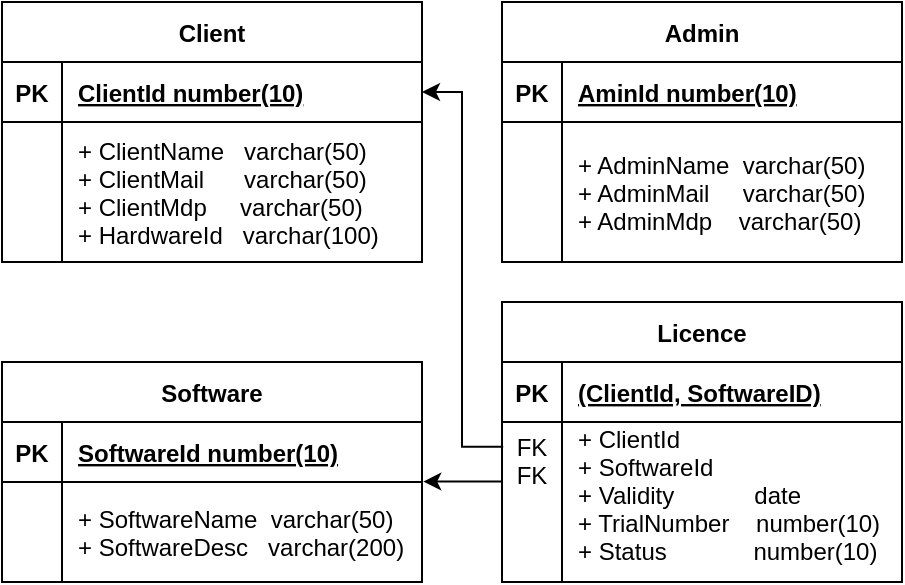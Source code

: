 <mxfile version="15.9.4" type="device"><diagram id="PUnE2fWHe9imFdhAeyoa" name="Page-1"><mxGraphModel dx="813" dy="439" grid="1" gridSize="10" guides="1" tooltips="1" connect="1" arrows="1" fold="1" page="1" pageScale="1" pageWidth="827" pageHeight="1169" math="0" shadow="0"><root><mxCell id="0"/><mxCell id="1" parent="0"/><mxCell id="JQrATGbVUNHpX_JN0NoZ-1" value="Client" style="shape=table;startSize=30;container=1;collapsible=1;childLayout=tableLayout;fixedRows=1;rowLines=0;fontStyle=1;align=center;resizeLast=1;" vertex="1" parent="1"><mxGeometry x="250" y="210" width="210" height="130" as="geometry"/></mxCell><mxCell id="JQrATGbVUNHpX_JN0NoZ-2" value="" style="shape=partialRectangle;collapsible=0;dropTarget=0;pointerEvents=0;fillColor=none;points=[[0,0.5],[1,0.5]];portConstraint=eastwest;top=0;left=0;right=0;bottom=1;" vertex="1" parent="JQrATGbVUNHpX_JN0NoZ-1"><mxGeometry y="30" width="210" height="30" as="geometry"/></mxCell><mxCell id="JQrATGbVUNHpX_JN0NoZ-3" value="PK" style="shape=partialRectangle;overflow=hidden;connectable=0;fillColor=none;top=0;left=0;bottom=0;right=0;fontStyle=1;" vertex="1" parent="JQrATGbVUNHpX_JN0NoZ-2"><mxGeometry width="30" height="30" as="geometry"><mxRectangle width="30" height="30" as="alternateBounds"/></mxGeometry></mxCell><mxCell id="JQrATGbVUNHpX_JN0NoZ-4" value="ClientId number(10)" style="shape=partialRectangle;overflow=hidden;connectable=0;fillColor=none;top=0;left=0;bottom=0;right=0;align=left;spacingLeft=6;fontStyle=5;" vertex="1" parent="JQrATGbVUNHpX_JN0NoZ-2"><mxGeometry x="30" width="180" height="30" as="geometry"><mxRectangle width="180" height="30" as="alternateBounds"/></mxGeometry></mxCell><mxCell id="JQrATGbVUNHpX_JN0NoZ-5" value="" style="shape=partialRectangle;collapsible=0;dropTarget=0;pointerEvents=0;fillColor=none;points=[[0,0.5],[1,0.5]];portConstraint=eastwest;top=0;left=0;right=0;bottom=0;" vertex="1" parent="JQrATGbVUNHpX_JN0NoZ-1"><mxGeometry y="60" width="210" height="70" as="geometry"/></mxCell><mxCell id="JQrATGbVUNHpX_JN0NoZ-6" value="" style="shape=partialRectangle;overflow=hidden;connectable=0;fillColor=none;top=0;left=0;bottom=0;right=0;" vertex="1" parent="JQrATGbVUNHpX_JN0NoZ-5"><mxGeometry width="30" height="70" as="geometry"><mxRectangle width="30" height="70" as="alternateBounds"/></mxGeometry></mxCell><mxCell id="JQrATGbVUNHpX_JN0NoZ-7" value="+ ClientName   varchar(50) &#xA;+ ClientMail      varchar(50) &#xA;+ ClientMdp     varchar(50) &#xA;+ HardwareId   varchar(100)" style="shape=partialRectangle;overflow=hidden;connectable=0;fillColor=none;top=0;left=0;bottom=0;right=0;align=left;spacingLeft=6;" vertex="1" parent="JQrATGbVUNHpX_JN0NoZ-5"><mxGeometry x="30" width="180" height="70" as="geometry"><mxRectangle width="180" height="70" as="alternateBounds"/></mxGeometry></mxCell><mxCell id="JQrATGbVUNHpX_JN0NoZ-8" value="Software" style="shape=table;startSize=30;container=1;collapsible=1;childLayout=tableLayout;fixedRows=1;rowLines=0;fontStyle=1;align=center;resizeLast=1;" vertex="1" parent="1"><mxGeometry x="250" y="390" width="210" height="110" as="geometry"/></mxCell><mxCell id="JQrATGbVUNHpX_JN0NoZ-9" value="" style="shape=partialRectangle;collapsible=0;dropTarget=0;pointerEvents=0;fillColor=none;points=[[0,0.5],[1,0.5]];portConstraint=eastwest;top=0;left=0;right=0;bottom=1;" vertex="1" parent="JQrATGbVUNHpX_JN0NoZ-8"><mxGeometry y="30" width="210" height="30" as="geometry"/></mxCell><mxCell id="JQrATGbVUNHpX_JN0NoZ-10" value="PK" style="shape=partialRectangle;overflow=hidden;connectable=0;fillColor=none;top=0;left=0;bottom=0;right=0;fontStyle=1;" vertex="1" parent="JQrATGbVUNHpX_JN0NoZ-9"><mxGeometry width="30" height="30" as="geometry"><mxRectangle width="30" height="30" as="alternateBounds"/></mxGeometry></mxCell><mxCell id="JQrATGbVUNHpX_JN0NoZ-11" value="SoftwareId number(10)" style="shape=partialRectangle;overflow=hidden;connectable=0;fillColor=none;top=0;left=0;bottom=0;right=0;align=left;spacingLeft=6;fontStyle=5;" vertex="1" parent="JQrATGbVUNHpX_JN0NoZ-9"><mxGeometry x="30" width="180" height="30" as="geometry"><mxRectangle width="180" height="30" as="alternateBounds"/></mxGeometry></mxCell><mxCell id="JQrATGbVUNHpX_JN0NoZ-12" value="" style="shape=partialRectangle;collapsible=0;dropTarget=0;pointerEvents=0;fillColor=none;points=[[0,0.5],[1,0.5]];portConstraint=eastwest;top=0;left=0;right=0;bottom=0;" vertex="1" parent="JQrATGbVUNHpX_JN0NoZ-8"><mxGeometry y="60" width="210" height="50" as="geometry"/></mxCell><mxCell id="JQrATGbVUNHpX_JN0NoZ-13" value="" style="shape=partialRectangle;overflow=hidden;connectable=0;fillColor=none;top=0;left=0;bottom=0;right=0;" vertex="1" parent="JQrATGbVUNHpX_JN0NoZ-12"><mxGeometry width="30" height="50" as="geometry"><mxRectangle width="30" height="50" as="alternateBounds"/></mxGeometry></mxCell><mxCell id="JQrATGbVUNHpX_JN0NoZ-14" value="+ SoftwareName  varchar(50)   &#xA;+ SoftwareDesc   varchar(200) " style="shape=partialRectangle;overflow=hidden;connectable=0;fillColor=none;top=0;left=0;bottom=0;right=0;align=left;spacingLeft=6;verticalAlign=middle;" vertex="1" parent="JQrATGbVUNHpX_JN0NoZ-12"><mxGeometry x="30" width="180" height="50" as="geometry"><mxRectangle width="180" height="50" as="alternateBounds"/></mxGeometry></mxCell><mxCell id="JQrATGbVUNHpX_JN0NoZ-15" value="Licence" style="shape=table;startSize=30;container=1;collapsible=1;childLayout=tableLayout;fixedRows=1;rowLines=0;fontStyle=1;align=center;resizeLast=1;verticalAlign=middle;" vertex="1" parent="1"><mxGeometry x="500" y="360" width="200" height="140" as="geometry"/></mxCell><mxCell id="JQrATGbVUNHpX_JN0NoZ-16" value="" style="shape=partialRectangle;collapsible=0;dropTarget=0;pointerEvents=0;fillColor=none;points=[[0,0.5],[1,0.5]];portConstraint=eastwest;top=0;left=0;right=0;bottom=1;" vertex="1" parent="JQrATGbVUNHpX_JN0NoZ-15"><mxGeometry y="30" width="200" height="30" as="geometry"/></mxCell><mxCell id="JQrATGbVUNHpX_JN0NoZ-17" value="PK" style="shape=partialRectangle;overflow=hidden;connectable=0;fillColor=none;top=0;left=0;bottom=0;right=0;fontStyle=1;" vertex="1" parent="JQrATGbVUNHpX_JN0NoZ-16"><mxGeometry width="30" height="30" as="geometry"><mxRectangle width="30" height="30" as="alternateBounds"/></mxGeometry></mxCell><mxCell id="JQrATGbVUNHpX_JN0NoZ-18" value="(ClientId, SoftwareID)" style="shape=partialRectangle;overflow=hidden;connectable=0;fillColor=none;top=0;left=0;bottom=0;right=0;align=left;spacingLeft=6;fontStyle=5;" vertex="1" parent="JQrATGbVUNHpX_JN0NoZ-16"><mxGeometry x="30" width="170" height="30" as="geometry"><mxRectangle width="170" height="30" as="alternateBounds"/></mxGeometry></mxCell><mxCell id="JQrATGbVUNHpX_JN0NoZ-19" value="" style="shape=partialRectangle;collapsible=0;dropTarget=0;pointerEvents=0;fillColor=none;points=[[0,0.5],[1,0.5]];portConstraint=eastwest;top=0;left=0;right=0;bottom=0;" vertex="1" parent="JQrATGbVUNHpX_JN0NoZ-15"><mxGeometry y="60" width="200" height="80" as="geometry"/></mxCell><mxCell id="JQrATGbVUNHpX_JN0NoZ-20" value="FK&#xA;FK&#xA;&#xA;&#xA;" style="shape=partialRectangle;overflow=hidden;connectable=0;fillColor=none;top=0;left=0;bottom=0;right=0;" vertex="1" parent="JQrATGbVUNHpX_JN0NoZ-19"><mxGeometry width="30" height="80" as="geometry"><mxRectangle width="30" height="80" as="alternateBounds"/></mxGeometry></mxCell><mxCell id="JQrATGbVUNHpX_JN0NoZ-21" value="+ ClientId&#xA;+ SoftwareId&#xA;+ Validity            date              &#xA;+ TrialNumber    number(10) &#xA;+ Status             number(10) &#xA;" style="shape=partialRectangle;overflow=hidden;connectable=0;fillColor=none;top=0;left=0;bottom=0;right=0;align=left;spacingLeft=6;verticalAlign=middle;" vertex="1" parent="JQrATGbVUNHpX_JN0NoZ-19"><mxGeometry x="30" width="170" height="80" as="geometry"><mxRectangle width="170" height="80" as="alternateBounds"/></mxGeometry></mxCell><mxCell id="JQrATGbVUNHpX_JN0NoZ-22" value="Admin" style="shape=table;startSize=30;container=1;collapsible=1;childLayout=tableLayout;fixedRows=1;rowLines=0;fontStyle=1;align=center;resizeLast=1;" vertex="1" parent="1"><mxGeometry x="500" y="210" width="200" height="130" as="geometry"/></mxCell><mxCell id="JQrATGbVUNHpX_JN0NoZ-23" value="" style="shape=partialRectangle;collapsible=0;dropTarget=0;pointerEvents=0;fillColor=none;points=[[0,0.5],[1,0.5]];portConstraint=eastwest;top=0;left=0;right=0;bottom=1;" vertex="1" parent="JQrATGbVUNHpX_JN0NoZ-22"><mxGeometry y="30" width="200" height="30" as="geometry"/></mxCell><mxCell id="JQrATGbVUNHpX_JN0NoZ-24" value="PK" style="shape=partialRectangle;overflow=hidden;connectable=0;fillColor=none;top=0;left=0;bottom=0;right=0;fontStyle=1;" vertex="1" parent="JQrATGbVUNHpX_JN0NoZ-23"><mxGeometry width="30" height="30" as="geometry"><mxRectangle width="30" height="30" as="alternateBounds"/></mxGeometry></mxCell><mxCell id="JQrATGbVUNHpX_JN0NoZ-25" value="AminId number(10)" style="shape=partialRectangle;overflow=hidden;connectable=0;fillColor=none;top=0;left=0;bottom=0;right=0;align=left;spacingLeft=6;fontStyle=5;" vertex="1" parent="JQrATGbVUNHpX_JN0NoZ-23"><mxGeometry x="30" width="170" height="30" as="geometry"><mxRectangle width="170" height="30" as="alternateBounds"/></mxGeometry></mxCell><mxCell id="JQrATGbVUNHpX_JN0NoZ-26" value="" style="shape=partialRectangle;collapsible=0;dropTarget=0;pointerEvents=0;fillColor=none;points=[[0,0.5],[1,0.5]];portConstraint=eastwest;top=0;left=0;right=0;bottom=0;" vertex="1" parent="JQrATGbVUNHpX_JN0NoZ-22"><mxGeometry y="60" width="200" height="70" as="geometry"/></mxCell><mxCell id="JQrATGbVUNHpX_JN0NoZ-27" value="" style="shape=partialRectangle;overflow=hidden;connectable=0;fillColor=none;top=0;left=0;bottom=0;right=0;" vertex="1" parent="JQrATGbVUNHpX_JN0NoZ-26"><mxGeometry width="30" height="70" as="geometry"><mxRectangle width="30" height="70" as="alternateBounds"/></mxGeometry></mxCell><mxCell id="JQrATGbVUNHpX_JN0NoZ-28" value="+ AdminName  varchar(50) &#xA;+ AdminMail     varchar(50) &#xA;+ AdminMdp    varchar(50) " style="shape=partialRectangle;overflow=hidden;connectable=0;fillColor=none;top=0;left=0;bottom=0;right=0;align=left;spacingLeft=6;" vertex="1" parent="JQrATGbVUNHpX_JN0NoZ-26"><mxGeometry x="30" width="170" height="70" as="geometry"><mxRectangle width="170" height="70" as="alternateBounds"/></mxGeometry></mxCell><mxCell id="JQrATGbVUNHpX_JN0NoZ-30" style="edgeStyle=orthogonalEdgeStyle;rounded=0;orthogonalLoop=1;jettySize=auto;html=1;entryX=0.003;entryY=0.155;entryDx=0;entryDy=0;entryPerimeter=0;startArrow=classic;startFill=1;endArrow=none;endFill=0;" edge="1" parent="1" source="JQrATGbVUNHpX_JN0NoZ-2" target="JQrATGbVUNHpX_JN0NoZ-19"><mxGeometry relative="1" as="geometry"><Array as="points"><mxPoint x="480" y="255"/><mxPoint x="480" y="432"/></Array></mxGeometry></mxCell><mxCell id="JQrATGbVUNHpX_JN0NoZ-31" value="" style="edgeStyle=orthogonalEdgeStyle;rounded=0;orthogonalLoop=1;jettySize=auto;html=1;entryX=1.003;entryY=-0.004;entryDx=0;entryDy=0;entryPerimeter=0;" edge="1" parent="1" source="JQrATGbVUNHpX_JN0NoZ-19" target="JQrATGbVUNHpX_JN0NoZ-12"><mxGeometry relative="1" as="geometry"><Array as="points"><mxPoint x="471" y="450"/></Array></mxGeometry></mxCell></root></mxGraphModel></diagram></mxfile>